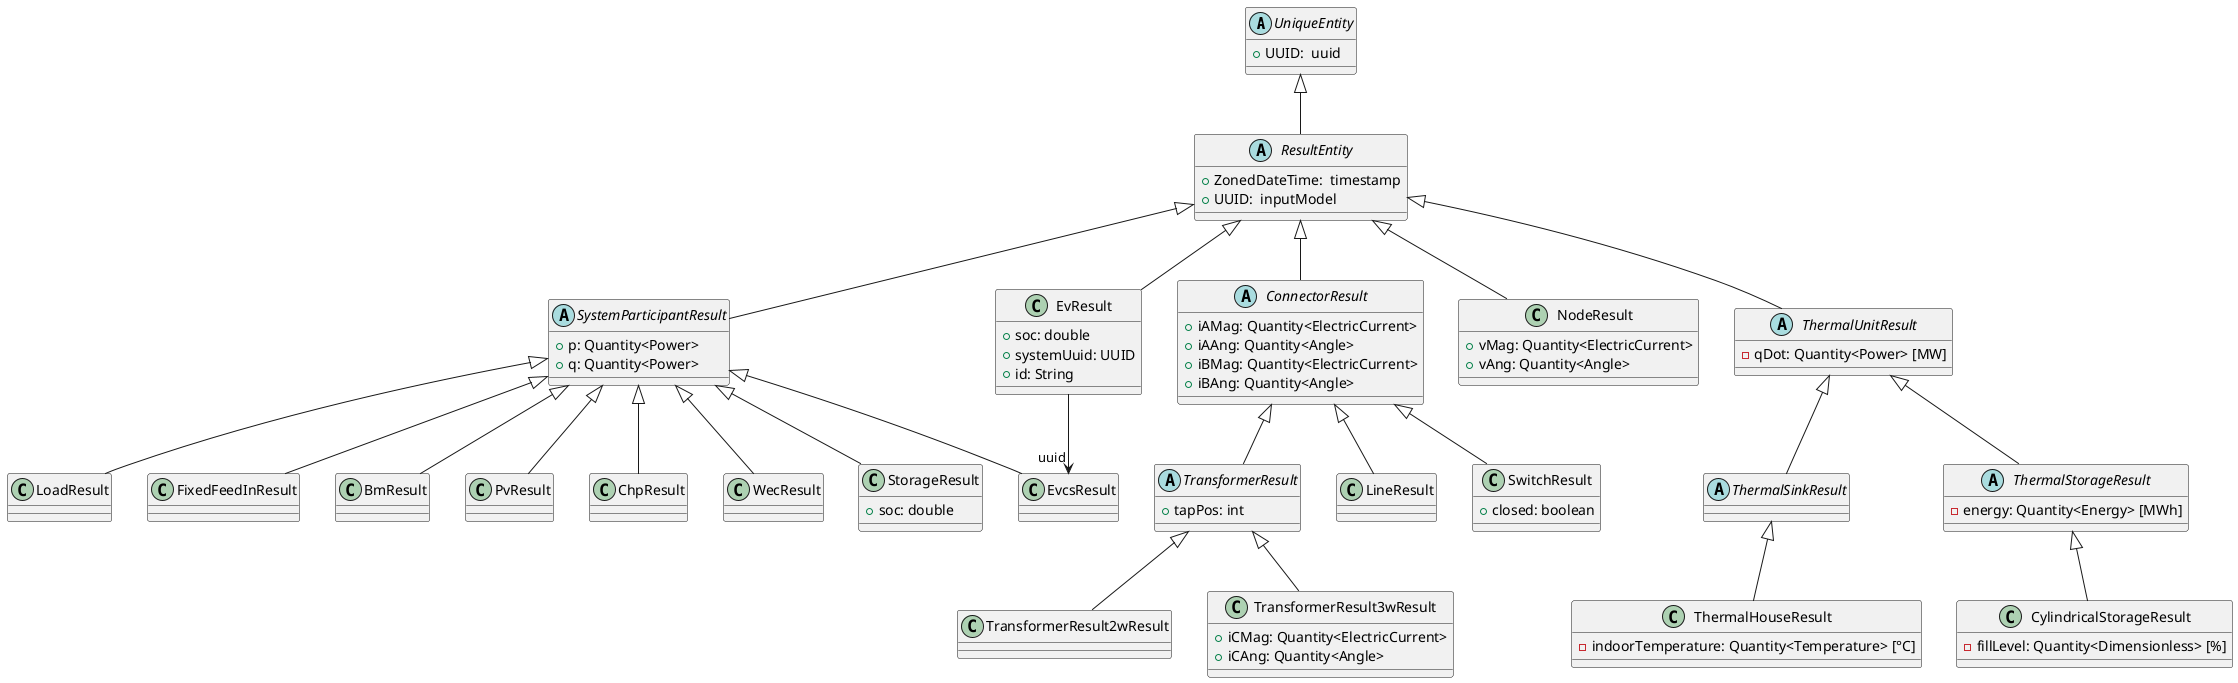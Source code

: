 @startuml

abstract Class UniqueEntity{
    + UUID:  uuid
}

abstract Class ResultEntity{
    + ZonedDateTime:  timestamp
    + UUID:  inputModel
}

abstract Class SystemParticipantResult{
    + p: Quantity<Power>
    + q: Quantity<Power>
}

abstract Class ConnectorResult{
    + iAMag: Quantity<ElectricCurrent>
    + iAAng: Quantity<Angle>
    + iBMag: Quantity<ElectricCurrent>
    + iBAng: Quantity<Angle>
}

abstract Class TransformerResult{
    + tapPos: int
}

Class NodeResult{
    + vMag: Quantity<ElectricCurrent>
    + vAng: Quantity<Angle>
}

Class LineResult{

}

Class TransformerResult2wResult{
}

Class TransformerResult3wResult{
    + iCMag: Quantity<ElectricCurrent>
    + iCAng: Quantity<Angle>
}

Class LoadResult

Class FixedFeedInResult


Class BmResult


Class PvResult


Class ChpResult


Class WecResult

Abstract Class ThermalUnitResult {
    - qDot: Quantity<Power> [MW]
}

Abstract Class ThermalSinkResult

Class ThermalHouseResult {
    - indoorTemperature: Quantity<Temperature> [°C]
}

Abstract Class ThermalStorageResult {
    - energy: Quantity<Energy> [MWh]
}

Class CylindricalStorageResult {
  - fillLevel: Quantity<Dimensionless> [%]
}

Class EvcsResult


Class EvResult{
    + soc: double
    + systemUuid: UUID
    + id: String
}

Class StorageResult{
    + soc: double
}

Class SwitchResult{
    + closed: boolean
}

UniqueEntity <|-- ResultEntity
ResultEntity <|-- ConnectorResult
ResultEntity <|-- SystemParticipantResult
ResultEntity <|-- NodeResult
ResultEntity <|-- EvResult
ResultEntity <|-- ThermalUnitResult
SystemParticipantResult <|-- FixedFeedInResult
SystemParticipantResult <|-- BmResult
SystemParticipantResult <|-- PvResult
SystemParticipantResult <|-- ChpResult
SystemParticipantResult <|-- WecResult
SystemParticipantResult <|-- EvcsResult
SystemParticipantResult <|-- StorageResult
SystemParticipantResult <|-- LoadResult
ThermalUnitResult <|-- ThermalSinkResult
ThermalUnitResult <|-- ThermalStorageResult
ThermalSinkResult <|-- ThermalHouseResult
ThermalStorageResult <|-- CylindricalStorageResult
ConnectorResult <|-- SwitchResult
EvResult --> "uuid" EvcsResult

ConnectorResult <|-- LineResult
ConnectorResult <|-- TransformerResult
TransformerResult <|-- TransformerResult2wResult
TransformerResult <|-- TransformerResult3wResult

@enduml